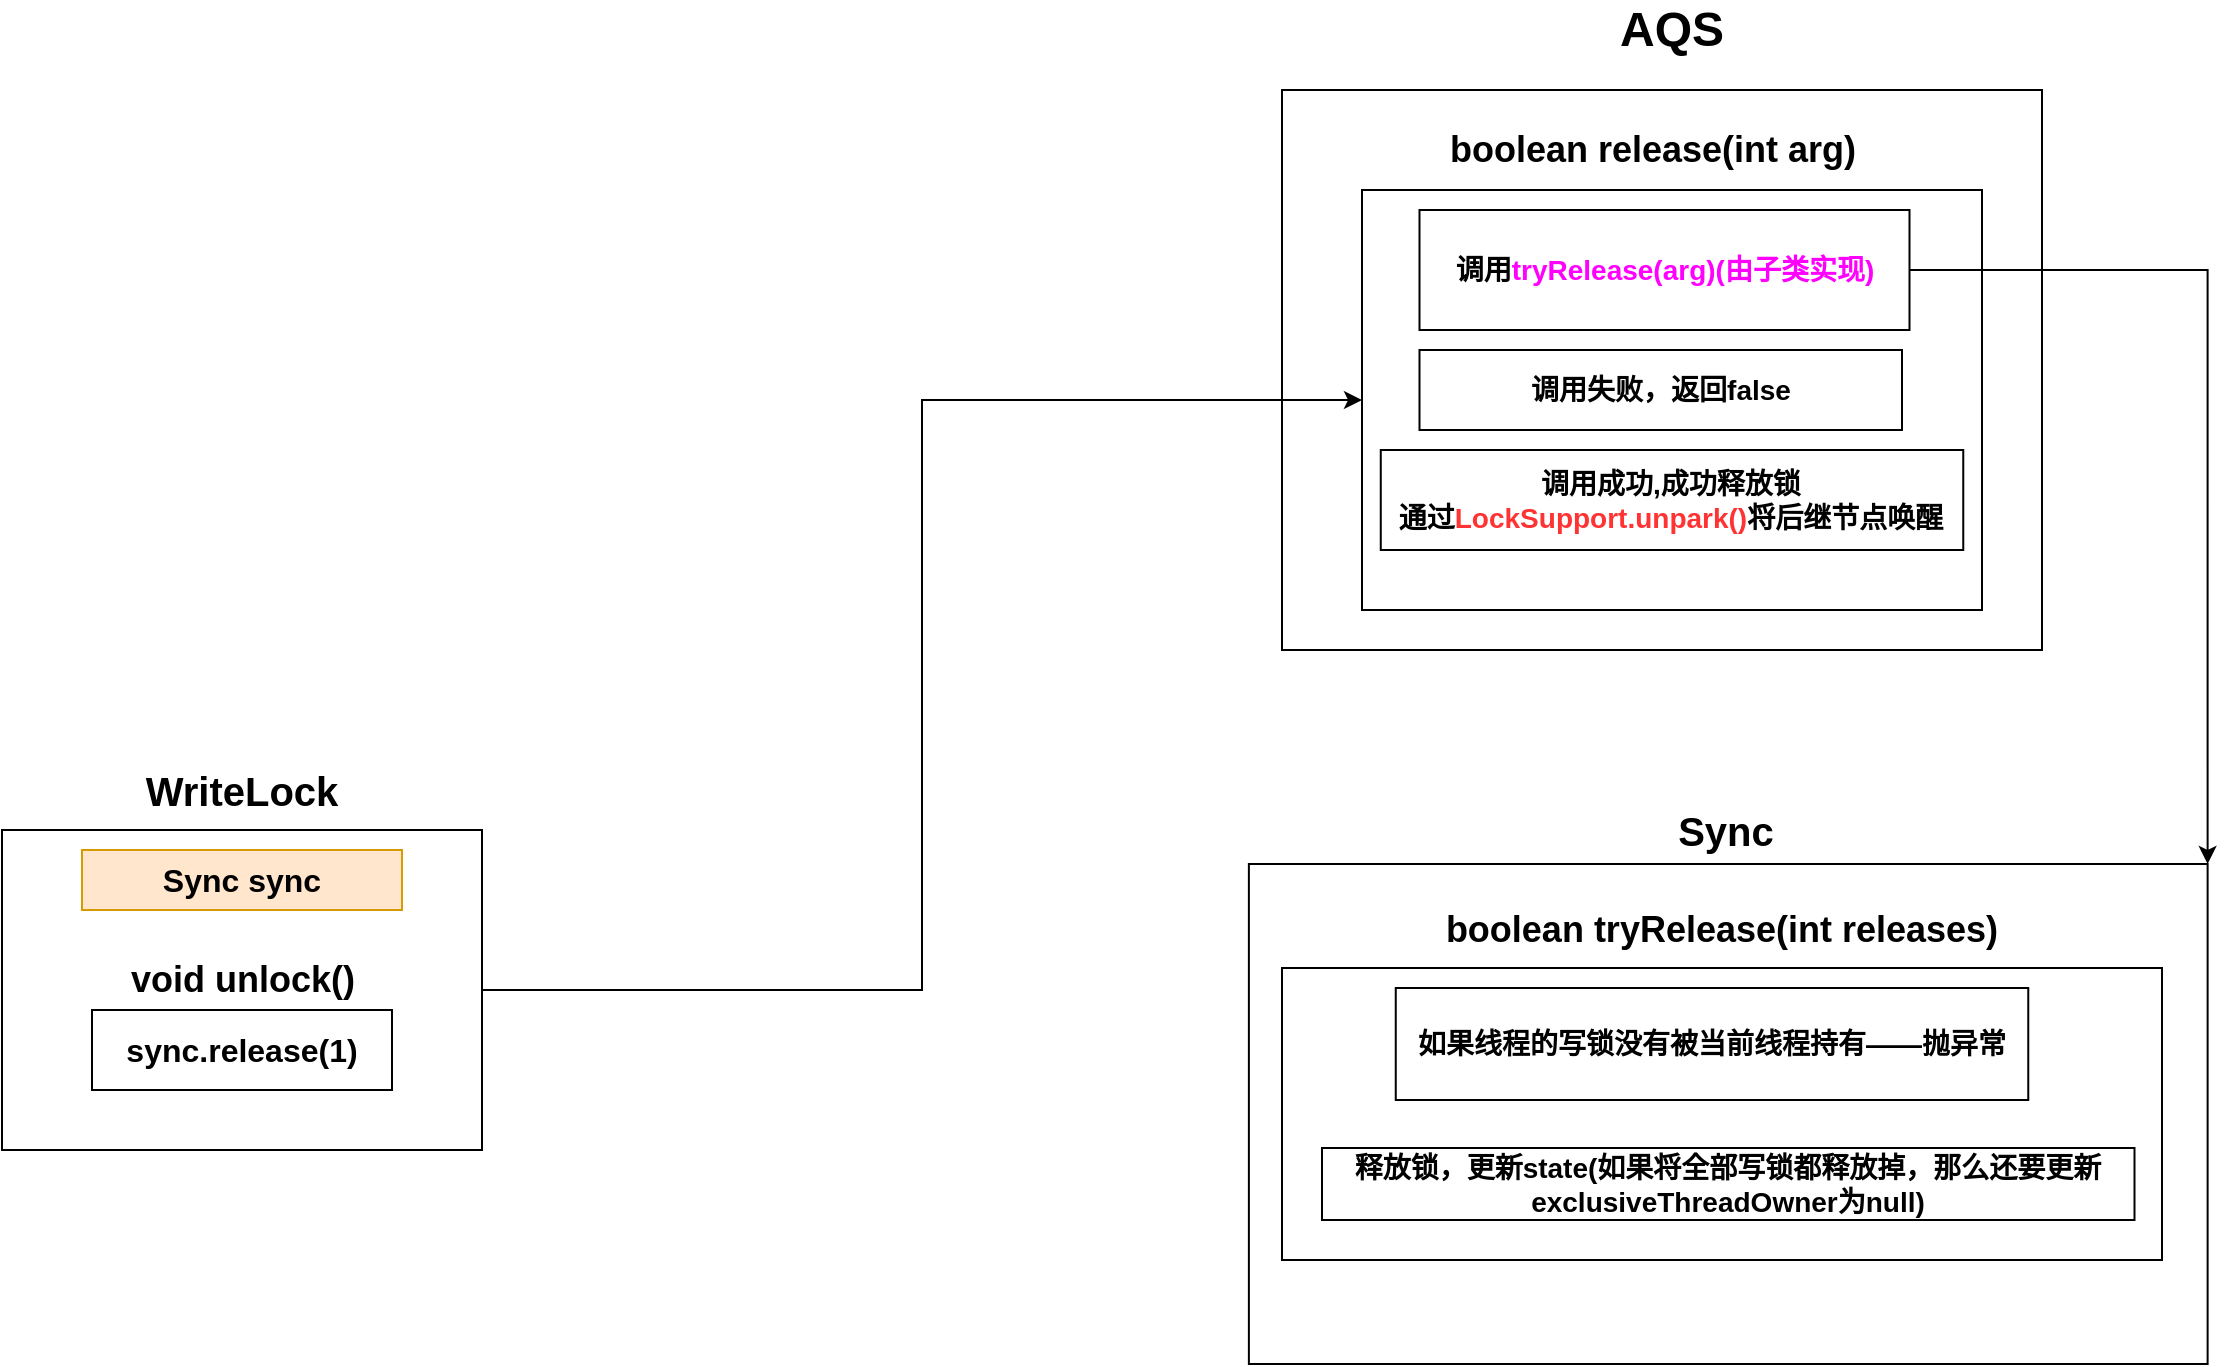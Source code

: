 <mxfile version="15.2.7" type="device"><diagram id="vFxEqzwucXdfkAucFMPX" name="第 1 页"><mxGraphModel dx="2858" dy="1174" grid="1" gridSize="10" guides="1" tooltips="1" connect="1" arrows="1" fold="1" page="1" pageScale="1" pageWidth="827" pageHeight="1169" math="0" shadow="0"><root><mxCell id="0"/><mxCell id="1" parent="0"/><mxCell id="Ml6o2N807h73KY-NjXzl-1" value="" style="rounded=0;whiteSpace=wrap;html=1;" vertex="1" parent="1"><mxGeometry x="540" y="170" width="380" height="280" as="geometry"/></mxCell><mxCell id="Ml6o2N807h73KY-NjXzl-2" value="&lt;b&gt;&lt;font style=&quot;font-size: 24px&quot;&gt;AQS&lt;/font&gt;&lt;/b&gt;" style="text;html=1;strokeColor=none;fillColor=none;align=center;verticalAlign=middle;whiteSpace=wrap;rounded=0;" vertex="1" parent="1"><mxGeometry x="715" y="130" width="40" height="20" as="geometry"/></mxCell><mxCell id="Ml6o2N807h73KY-NjXzl-3" value="" style="rounded=0;whiteSpace=wrap;html=1;" vertex="1" parent="1"><mxGeometry x="580" y="220" width="310" height="210" as="geometry"/></mxCell><mxCell id="Ml6o2N807h73KY-NjXzl-4" value="&lt;b&gt;&lt;font style=&quot;font-size: 18px&quot;&gt;boolean release(int arg)&lt;/font&gt;&lt;/b&gt;" style="text;html=1;strokeColor=none;fillColor=none;align=center;verticalAlign=middle;whiteSpace=wrap;rounded=0;" vertex="1" parent="1"><mxGeometry x="608.75" y="190" width="232.5" height="20" as="geometry"/></mxCell><mxCell id="Ml6o2N807h73KY-NjXzl-68" style="edgeStyle=orthogonalEdgeStyle;rounded=0;orthogonalLoop=1;jettySize=auto;html=1;exitX=1;exitY=0.5;exitDx=0;exitDy=0;entryX=1;entryY=0;entryDx=0;entryDy=0;" edge="1" parent="1" source="Ml6o2N807h73KY-NjXzl-5" target="Ml6o2N807h73KY-NjXzl-17"><mxGeometry relative="1" as="geometry"/></mxCell><mxCell id="Ml6o2N807h73KY-NjXzl-5" value="&lt;b&gt;&lt;font style=&quot;font-size: 14px&quot;&gt;调用&lt;font color=&quot;#ff00ff&quot;&gt;tryRelease(arg)(由子类实现)&lt;/font&gt;&lt;/font&gt;&lt;/b&gt;" style="rounded=0;whiteSpace=wrap;html=1;" vertex="1" parent="1"><mxGeometry x="608.75" y="230" width="245" height="60" as="geometry"/></mxCell><mxCell id="Ml6o2N807h73KY-NjXzl-6" value="&lt;span style=&quot;font-size: 14px&quot;&gt;&lt;b&gt;调用失败，返回false&lt;/b&gt;&lt;/span&gt;" style="rounded=0;whiteSpace=wrap;html=1;" vertex="1" parent="1"><mxGeometry x="608.75" y="300" width="241.25" height="40" as="geometry"/></mxCell><mxCell id="Ml6o2N807h73KY-NjXzl-11" value="&lt;span style=&quot;font-size: 14px&quot;&gt;&lt;b&gt;调用成功,成功释放锁&lt;br&gt;通过&lt;font color=&quot;#ff3333&quot;&gt;LockSupport.unpark()&lt;/font&gt;将后继节点唤醒&lt;/b&gt;&lt;/span&gt;" style="rounded=0;whiteSpace=wrap;html=1;" vertex="1" parent="1"><mxGeometry x="589.38" y="350" width="291.25" height="50" as="geometry"/></mxCell><mxCell id="Ml6o2N807h73KY-NjXzl-39" style="edgeStyle=orthogonalEdgeStyle;rounded=0;orthogonalLoop=1;jettySize=auto;html=1;exitX=1;exitY=0.5;exitDx=0;exitDy=0;entryX=0;entryY=0.5;entryDx=0;entryDy=0;" edge="1" parent="1" source="Ml6o2N807h73KY-NjXzl-12" target="Ml6o2N807h73KY-NjXzl-3"><mxGeometry relative="1" as="geometry"/></mxCell><mxCell id="Ml6o2N807h73KY-NjXzl-12" value="" style="rounded=0;whiteSpace=wrap;html=1;" vertex="1" parent="1"><mxGeometry x="-100" y="540" width="240" height="160" as="geometry"/></mxCell><mxCell id="Ml6o2N807h73KY-NjXzl-13" value="&lt;b&gt;&lt;font style=&quot;font-size: 20px&quot;&gt;WriteLock&lt;/font&gt;&lt;/b&gt;" style="text;html=1;strokeColor=none;fillColor=none;align=center;verticalAlign=middle;whiteSpace=wrap;rounded=0;" vertex="1" parent="1"><mxGeometry y="510" width="40" height="20" as="geometry"/></mxCell><mxCell id="Ml6o2N807h73KY-NjXzl-14" value="&lt;b&gt;&lt;font style=&quot;font-size: 18px&quot;&gt;void unlock()&lt;/font&gt;&lt;/b&gt;" style="text;html=1;strokeColor=none;fillColor=none;align=center;verticalAlign=middle;whiteSpace=wrap;rounded=0;" vertex="1" parent="1"><mxGeometry x="-47.5" y="605" width="135" height="20" as="geometry"/></mxCell><mxCell id="Ml6o2N807h73KY-NjXzl-15" value="&lt;b&gt;&lt;font style=&quot;font-size: 16px&quot;&gt;sync.release(1)&lt;/font&gt;&lt;/b&gt;" style="rounded=0;whiteSpace=wrap;html=1;" vertex="1" parent="1"><mxGeometry x="-55" y="630" width="150" height="40" as="geometry"/></mxCell><mxCell id="Ml6o2N807h73KY-NjXzl-16" value="&lt;b&gt;&lt;font style=&quot;font-size: 16px&quot;&gt;Sync sync&lt;/font&gt;&lt;/b&gt;" style="rounded=0;whiteSpace=wrap;html=1;fillColor=#ffe6cc;strokeColor=#d79b00;" vertex="1" parent="1"><mxGeometry x="-60" y="550" width="160" height="30" as="geometry"/></mxCell><mxCell id="Ml6o2N807h73KY-NjXzl-17" value="" style="rounded=0;whiteSpace=wrap;html=1;" vertex="1" parent="1"><mxGeometry x="523.44" y="557" width="479.37" height="250" as="geometry"/></mxCell><mxCell id="Ml6o2N807h73KY-NjXzl-18" value="&lt;b&gt;&lt;font style=&quot;font-size: 20px&quot;&gt;Sync&lt;/font&gt;&lt;/b&gt;" style="text;html=1;strokeColor=none;fillColor=none;align=center;verticalAlign=middle;whiteSpace=wrap;rounded=0;" vertex="1" parent="1"><mxGeometry x="741.88" y="530" width="40" height="20" as="geometry"/></mxCell><mxCell id="Ml6o2N807h73KY-NjXzl-63" value="" style="rounded=0;whiteSpace=wrap;html=1;" vertex="1" parent="1"><mxGeometry x="540" y="609" width="440" height="146" as="geometry"/></mxCell><mxCell id="Ml6o2N807h73KY-NjXzl-64" value="&lt;b&gt;&lt;font style=&quot;font-size: 18px&quot;&gt;boolean tryRelease(int releases)&lt;/font&gt;&lt;/b&gt;" style="text;html=1;strokeColor=none;fillColor=none;align=center;verticalAlign=middle;whiteSpace=wrap;rounded=0;" vertex="1" parent="1"><mxGeometry x="596.88" y="580" width="326.25" height="20" as="geometry"/></mxCell><mxCell id="Ml6o2N807h73KY-NjXzl-65" value="&lt;span style=&quot;font-size: 14px&quot;&gt;&lt;b&gt;如果线程的写锁没有被当前线程持有——抛异常&lt;/b&gt;&lt;/span&gt;" style="rounded=0;whiteSpace=wrap;html=1;" vertex="1" parent="1"><mxGeometry x="596.88" y="619" width="316.25" height="56" as="geometry"/></mxCell><mxCell id="Ml6o2N807h73KY-NjXzl-66" value="&lt;span style=&quot;font-size: 14px&quot;&gt;&lt;b&gt;释放锁，更新state(如果将全部写锁都释放掉，那么还要更新exclusiveThreadOwner为null)&lt;/b&gt;&lt;/span&gt;" style="rounded=0;whiteSpace=wrap;html=1;" vertex="1" parent="1"><mxGeometry x="560" y="699" width="406.25" height="36" as="geometry"/></mxCell></root></mxGraphModel></diagram></mxfile>